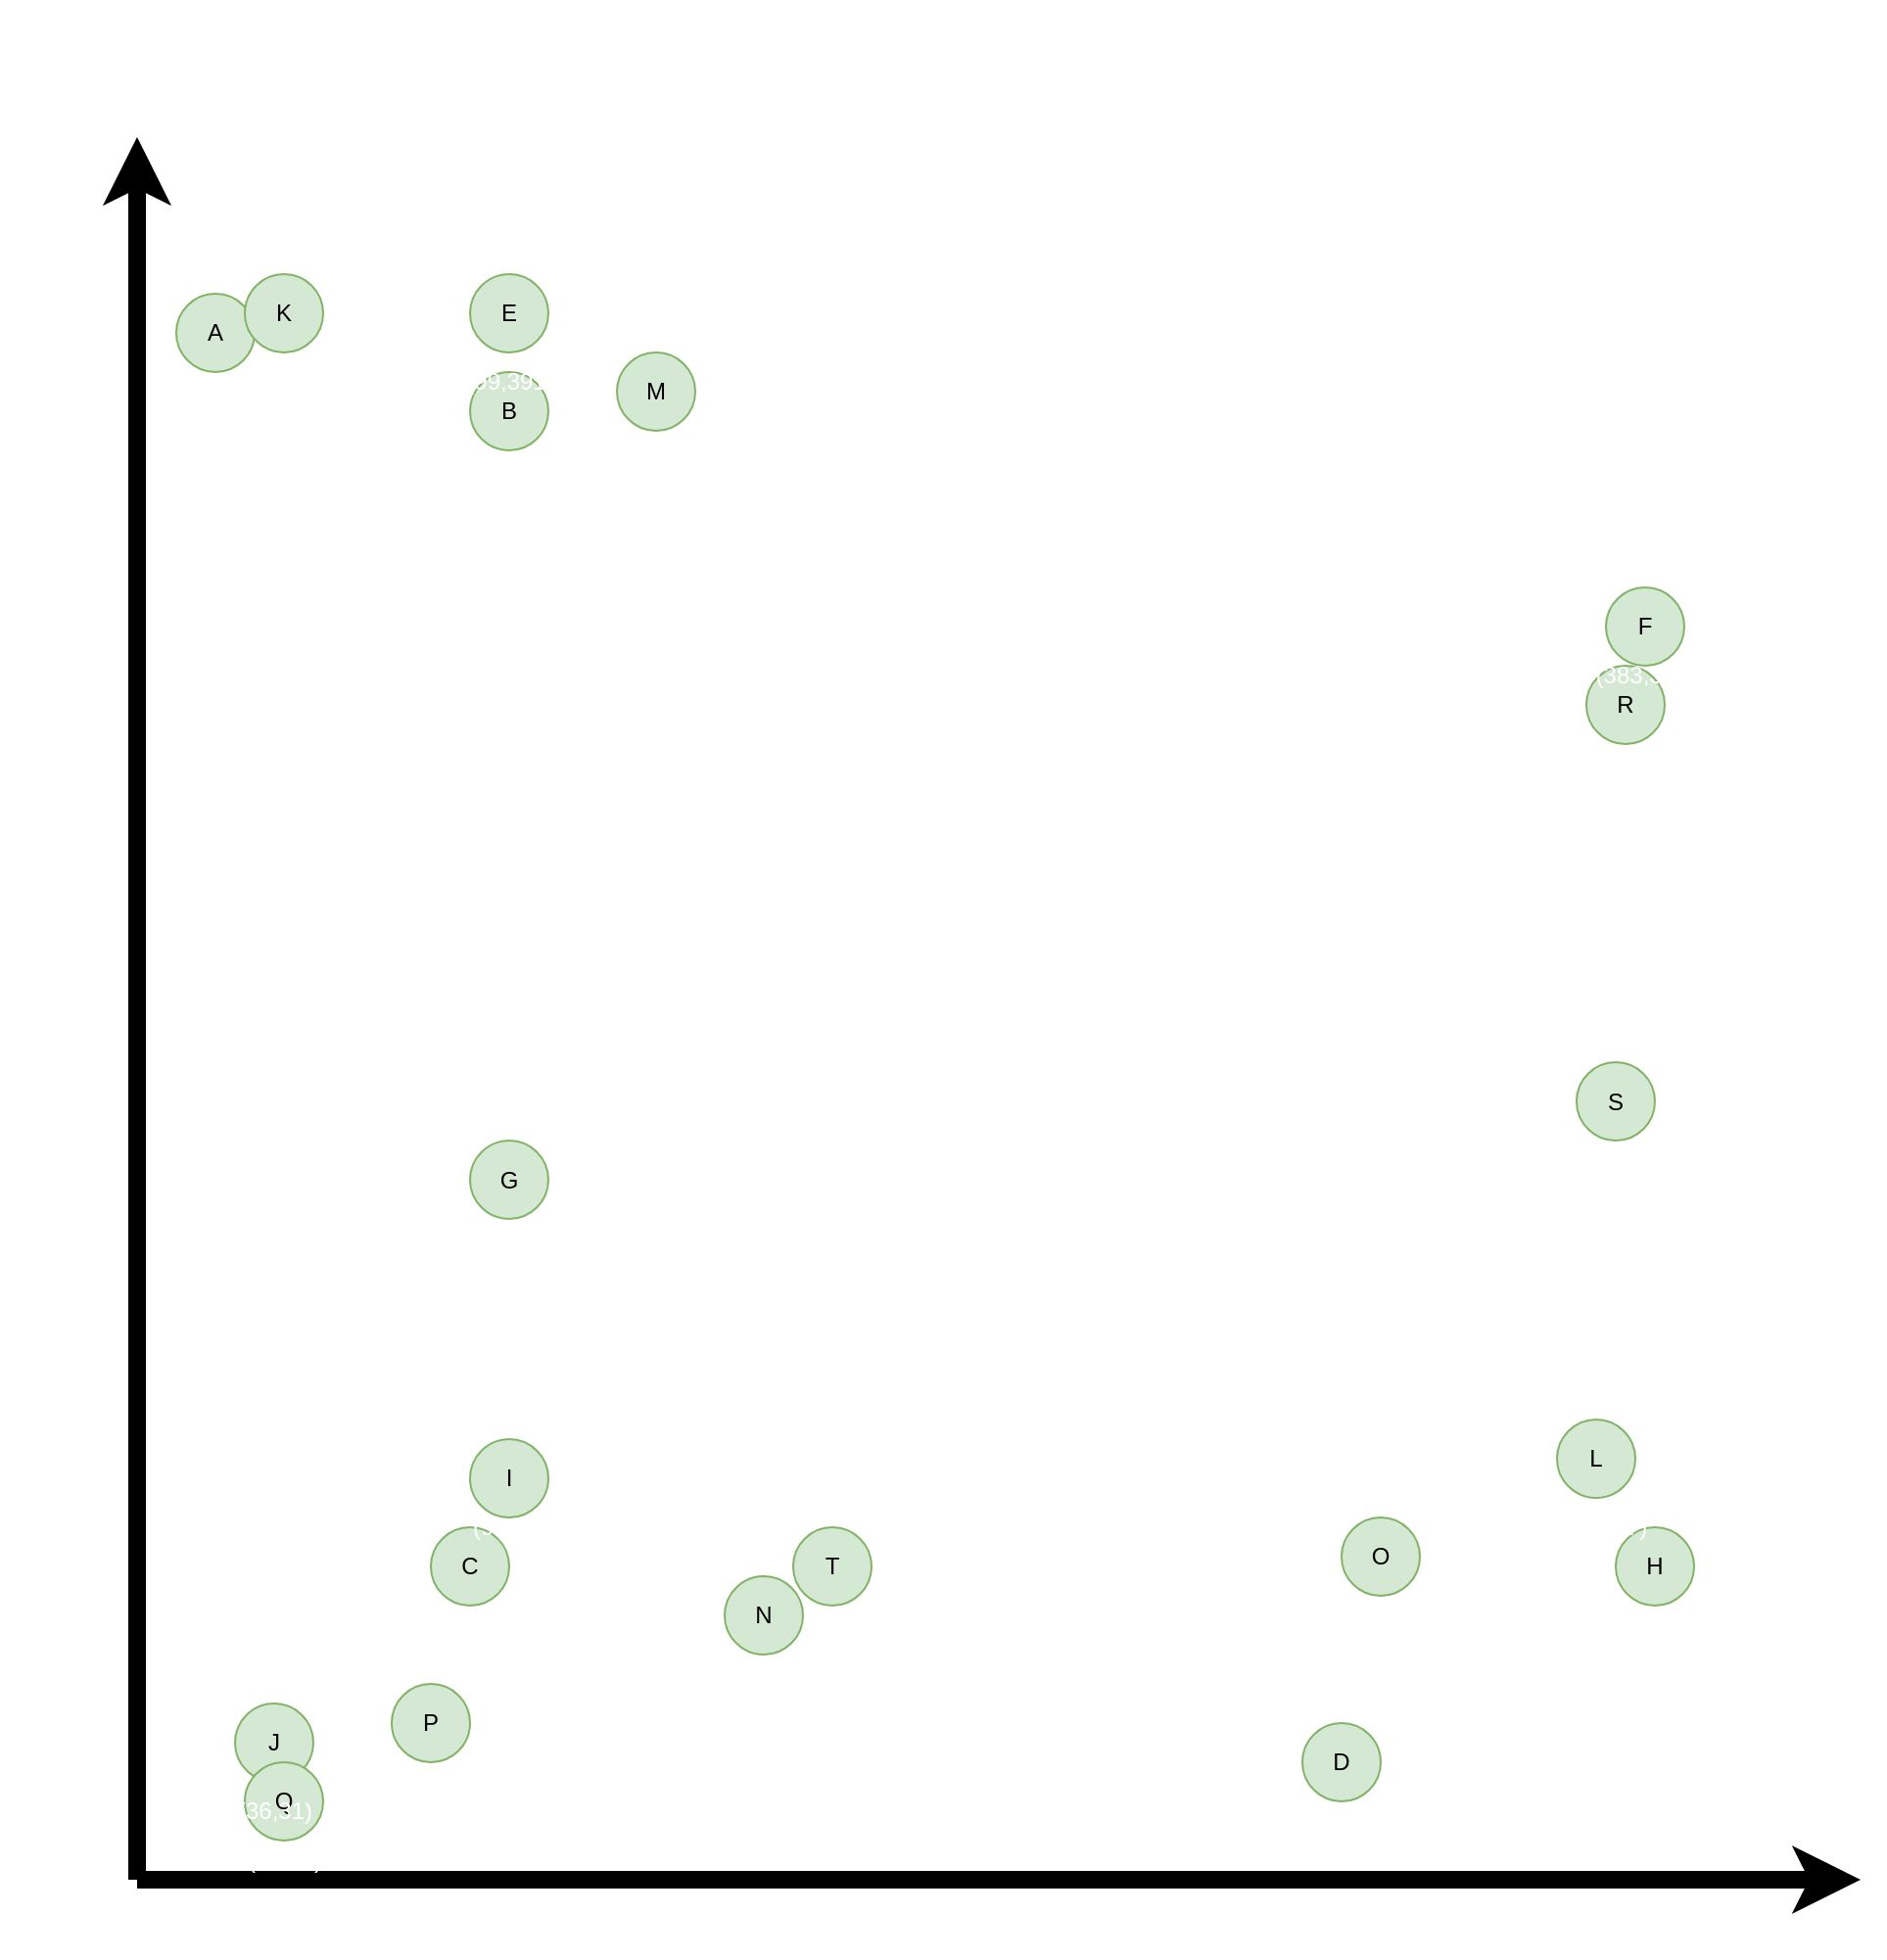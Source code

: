 <mxfile>
    <diagram id="WAZZnW0haPWKovhTZrOr" name="Page-1">
        <mxGraphModel dx="814" dy="1700" grid="1" gridSize="10" guides="1" tooltips="1" connect="1" arrows="1" fold="1" page="1" pageScale="1" pageWidth="850" pageHeight="1100" math="0" shadow="0">
            <root>
                <mxCell id="0"/>
                <mxCell id="1" parent="0"/>
                <mxCell id="2" value="&lt;font color=&quot;#000000&quot;&gt;A&lt;/font&gt;" style="ellipse;whiteSpace=wrap;html=1;aspect=fixed;fillColor=#d5e8d4;strokeColor=#82b366;" vertex="1" parent="1">
                    <mxGeometry x="100" y="-10" width="40" height="40" as="geometry"/>
                </mxCell>
                <mxCell id="3" value="&lt;font color=&quot;#000000&quot;&gt;B&lt;/font&gt;" style="ellipse;whiteSpace=wrap;html=1;aspect=fixed;fillColor=#d5e8d4;strokeColor=#82b366;" vertex="1" parent="1">
                    <mxGeometry x="250" y="30" width="40" height="40" as="geometry"/>
                </mxCell>
                <mxCell id="4" value="&lt;font color=&quot;#000000&quot;&gt;C&lt;/font&gt;" style="ellipse;whiteSpace=wrap;html=1;aspect=fixed;fillColor=#d5e8d4;strokeColor=#82b366;" vertex="1" parent="1">
                    <mxGeometry x="230" y="620" width="40" height="40" as="geometry"/>
                </mxCell>
                <mxCell id="5" value="&lt;font color=&quot;#000000&quot;&gt;D&lt;/font&gt;" style="ellipse;whiteSpace=wrap;html=1;aspect=fixed;fillColor=#d5e8d4;strokeColor=#82b366;" vertex="1" parent="1">
                    <mxGeometry x="675" y="720" width="40" height="40" as="geometry"/>
                </mxCell>
                <mxCell id="6" value="&lt;font color=&quot;#000000&quot;&gt;E&lt;/font&gt;" style="ellipse;whiteSpace=wrap;html=1;aspect=fixed;fillColor=#d5e8d4;strokeColor=#82b366;" vertex="1" parent="1">
                    <mxGeometry x="250" y="-20" width="40" height="40" as="geometry"/>
                </mxCell>
                <mxCell id="7" value="&lt;font color=&quot;#000000&quot;&gt;F&lt;/font&gt;" style="ellipse;whiteSpace=wrap;html=1;aspect=fixed;fillColor=#d5e8d4;strokeColor=#82b366;" vertex="1" parent="1">
                    <mxGeometry x="830" y="140" width="40" height="40" as="geometry"/>
                </mxCell>
                <mxCell id="8" value="&lt;font color=&quot;#000000&quot;&gt;G&lt;/font&gt;" style="ellipse;whiteSpace=wrap;html=1;aspect=fixed;fillColor=#d5e8d4;strokeColor=#82b366;" vertex="1" parent="1">
                    <mxGeometry x="250" y="422.5" width="40" height="40" as="geometry"/>
                </mxCell>
                <mxCell id="9" value="&lt;font color=&quot;#000000&quot;&gt;H&lt;/font&gt;" style="ellipse;whiteSpace=wrap;html=1;aspect=fixed;fillColor=#d5e8d4;strokeColor=#82b366;" vertex="1" parent="1">
                    <mxGeometry x="835" y="620" width="40" height="40" as="geometry"/>
                </mxCell>
                <mxCell id="10" value="&lt;font color=&quot;#000000&quot;&gt;I&lt;/font&gt;" style="ellipse;whiteSpace=wrap;html=1;aspect=fixed;fillColor=#d5e8d4;strokeColor=#82b366;" vertex="1" parent="1">
                    <mxGeometry x="250" y="575" width="40" height="40" as="geometry"/>
                </mxCell>
                <mxCell id="11" value="&lt;font color=&quot;#000000&quot;&gt;J&lt;/font&gt;" style="ellipse;whiteSpace=wrap;html=1;aspect=fixed;fillColor=#d5e8d4;strokeColor=#82b366;" vertex="1" parent="1">
                    <mxGeometry x="130" y="710" width="40" height="40" as="geometry"/>
                </mxCell>
                <mxCell id="12" value="&lt;font color=&quot;#000000&quot;&gt;K&lt;/font&gt;" style="ellipse;whiteSpace=wrap;html=1;aspect=fixed;fillColor=#d5e8d4;strokeColor=#82b366;" vertex="1" parent="1">
                    <mxGeometry x="135" y="-20" width="40" height="40" as="geometry"/>
                </mxCell>
                <mxCell id="13" value="&lt;font color=&quot;#000000&quot;&gt;L&lt;/font&gt;" style="ellipse;whiteSpace=wrap;html=1;aspect=fixed;fillColor=#d5e8d4;strokeColor=#82b366;" vertex="1" parent="1">
                    <mxGeometry x="805" y="565" width="40" height="40" as="geometry"/>
                </mxCell>
                <mxCell id="14" value="&lt;font color=&quot;#000000&quot;&gt;M&lt;/font&gt;" style="ellipse;whiteSpace=wrap;html=1;aspect=fixed;fillColor=#d5e8d4;strokeColor=#82b366;" vertex="1" parent="1">
                    <mxGeometry x="325" y="20" width="40" height="40" as="geometry"/>
                </mxCell>
                <mxCell id="15" value="&lt;font color=&quot;#000000&quot;&gt;N&lt;/font&gt;" style="ellipse;whiteSpace=wrap;html=1;aspect=fixed;fillColor=#d5e8d4;strokeColor=#82b366;" vertex="1" parent="1">
                    <mxGeometry x="380" y="645" width="40" height="40" as="geometry"/>
                </mxCell>
                <mxCell id="16" value="&lt;font color=&quot;#000000&quot;&gt;O&lt;/font&gt;" style="ellipse;whiteSpace=wrap;html=1;aspect=fixed;fillColor=#d5e8d4;strokeColor=#82b366;" vertex="1" parent="1">
                    <mxGeometry x="695" y="615" width="40" height="40" as="geometry"/>
                </mxCell>
                <mxCell id="17" value="&lt;font color=&quot;#000000&quot;&gt;P&lt;/font&gt;" style="ellipse;whiteSpace=wrap;html=1;aspect=fixed;fillColor=#d5e8d4;strokeColor=#82b366;" vertex="1" parent="1">
                    <mxGeometry x="210" y="700" width="40" height="40" as="geometry"/>
                </mxCell>
                <mxCell id="18" value="&lt;font color=&quot;#000000&quot;&gt;Q&lt;/font&gt;" style="ellipse;whiteSpace=wrap;html=1;aspect=fixed;fillColor=#d5e8d4;strokeColor=#82b366;" vertex="1" parent="1">
                    <mxGeometry x="135" y="740" width="40" height="40" as="geometry"/>
                </mxCell>
                <mxCell id="19" value="&lt;font color=&quot;#000000&quot;&gt;R&lt;/font&gt;" style="ellipse;whiteSpace=wrap;html=1;aspect=fixed;fillColor=#d5e8d4;strokeColor=#82b366;" vertex="1" parent="1">
                    <mxGeometry x="820" y="180" width="40" height="40" as="geometry"/>
                </mxCell>
                <mxCell id="20" value="&lt;font color=&quot;#000000&quot;&gt;S&lt;/font&gt;" style="ellipse;whiteSpace=wrap;html=1;aspect=fixed;fillColor=#d5e8d4;strokeColor=#82b366;" vertex="1" parent="1">
                    <mxGeometry x="815" y="382.5" width="40" height="40" as="geometry"/>
                </mxCell>
                <mxCell id="21" value="&lt;font color=&quot;#000000&quot;&gt;T&lt;/font&gt;" style="ellipse;whiteSpace=wrap;html=1;aspect=fixed;fillColor=#d5e8d4;strokeColor=#82b366;" vertex="1" parent="1">
                    <mxGeometry x="415" y="620" width="40" height="40" as="geometry"/>
                </mxCell>
                <mxCell id="22" value="" style="endArrow=classic;html=1;fontColor=#000000;strokeWidth=9;" edge="1" parent="1">
                    <mxGeometry width="50" height="50" relative="1" as="geometry">
                        <mxPoint x="80" y="800.0" as="sourcePoint"/>
                        <mxPoint x="80" y="-90" as="targetPoint"/>
                        <Array as="points"/>
                    </mxGeometry>
                </mxCell>
                <mxCell id="23" value="" style="endArrow=classic;html=1;fontColor=#000000;strokeWidth=9;" edge="1" parent="1">
                    <mxGeometry width="50" height="50" relative="1" as="geometry">
                        <mxPoint x="80" y="800.0" as="sourcePoint"/>
                        <mxPoint x="960" y="800.0" as="targetPoint"/>
                        <Array as="points"/>
                    </mxGeometry>
                </mxCell>
                <mxCell id="24" value="&lt;font color=&quot;#ffffff&quot;&gt;(19, 386)&lt;/font&gt;" style="text;html=1;strokeColor=none;fillColor=none;align=center;verticalAlign=middle;whiteSpace=wrap;rounded=0;fontColor=#000000;" vertex="1" parent="1">
                    <mxGeometry x="80" y="20" width="80" height="30" as="geometry"/>
                </mxCell>
                <mxCell id="25" value="&lt;font color=&quot;#ffffff&quot;&gt;(88,361)&lt;/font&gt;" style="text;html=1;strokeColor=none;fillColor=none;align=center;verticalAlign=middle;whiteSpace=wrap;rounded=0;fontColor=#000000;" vertex="1" parent="1">
                    <mxGeometry x="230" y="70" width="80" height="30" as="geometry"/>
                </mxCell>
                <mxCell id="26" value="0" style="text;html=1;strokeColor=none;fillColor=none;align=center;verticalAlign=middle;whiteSpace=wrap;rounded=0;fontColor=#FFFFFF;" vertex="1" parent="1">
                    <mxGeometry x="40" y="800" width="60" height="30" as="geometry"/>
                </mxCell>
                <mxCell id="27" value="20" style="text;html=1;strokeColor=none;fillColor=none;align=center;verticalAlign=middle;whiteSpace=wrap;rounded=0;fontColor=#FFFFFF;" vertex="1" parent="1">
                    <mxGeometry x="90" y="810" width="60" height="30" as="geometry"/>
                </mxCell>
                <mxCell id="28" value="40" style="text;html=1;strokeColor=none;fillColor=none;align=center;verticalAlign=middle;whiteSpace=wrap;rounded=0;fontColor=#FFFFFF;" vertex="1" parent="1">
                    <mxGeometry x="130" y="810" width="60" height="30" as="geometry"/>
                </mxCell>
                <mxCell id="29" value="60" style="text;html=1;strokeColor=none;fillColor=none;align=center;verticalAlign=middle;whiteSpace=wrap;rounded=0;fontColor=#FFFFFF;" vertex="1" parent="1">
                    <mxGeometry x="170" y="810" width="60" height="30" as="geometry"/>
                </mxCell>
                <mxCell id="30" value="80" style="text;html=1;strokeColor=none;fillColor=none;align=center;verticalAlign=middle;whiteSpace=wrap;rounded=0;fontColor=#FFFFFF;" vertex="1" parent="1">
                    <mxGeometry x="210" y="810" width="60" height="30" as="geometry"/>
                </mxCell>
                <mxCell id="31" value="100" style="text;html=1;strokeColor=none;fillColor=none;align=center;verticalAlign=middle;whiteSpace=wrap;rounded=0;fontColor=#FFFFFF;" vertex="1" parent="1">
                    <mxGeometry x="250" y="810" width="60" height="30" as="geometry"/>
                </mxCell>
                <mxCell id="32" value="120" style="text;html=1;strokeColor=none;fillColor=none;align=center;verticalAlign=middle;whiteSpace=wrap;rounded=0;fontColor=#FFFFFF;" vertex="1" parent="1">
                    <mxGeometry x="290" y="810" width="60" height="30" as="geometry"/>
                </mxCell>
                <mxCell id="33" value="140" style="text;html=1;strokeColor=none;fillColor=none;align=center;verticalAlign=middle;whiteSpace=wrap;rounded=0;fontColor=#FFFFFF;" vertex="1" parent="1">
                    <mxGeometry x="330" y="810" width="60" height="30" as="geometry"/>
                </mxCell>
                <mxCell id="34" value="160" style="text;html=1;strokeColor=none;fillColor=none;align=center;verticalAlign=middle;whiteSpace=wrap;rounded=0;fontColor=#FFFFFF;" vertex="1" parent="1">
                    <mxGeometry x="370" y="810" width="60" height="30" as="geometry"/>
                </mxCell>
                <mxCell id="35" value="180" style="text;html=1;strokeColor=none;fillColor=none;align=center;verticalAlign=middle;whiteSpace=wrap;rounded=0;fontColor=#FFFFFF;" vertex="1" parent="1">
                    <mxGeometry x="410" y="810" width="60" height="30" as="geometry"/>
                </mxCell>
                <mxCell id="36" value="200" style="text;html=1;strokeColor=none;fillColor=none;align=center;verticalAlign=middle;whiteSpace=wrap;rounded=0;fontColor=#FFFFFF;" vertex="1" parent="1">
                    <mxGeometry x="450" y="810" width="60" height="30" as="geometry"/>
                </mxCell>
                <mxCell id="37" value="220" style="text;html=1;strokeColor=none;fillColor=none;align=center;verticalAlign=middle;whiteSpace=wrap;rounded=0;fontColor=#FFFFFF;" vertex="1" parent="1">
                    <mxGeometry x="490" y="810" width="60" height="30" as="geometry"/>
                </mxCell>
                <mxCell id="38" value="240" style="text;html=1;strokeColor=none;fillColor=none;align=center;verticalAlign=middle;whiteSpace=wrap;rounded=0;fontColor=#FFFFFF;" vertex="1" parent="1">
                    <mxGeometry x="530" y="810" width="60" height="30" as="geometry"/>
                </mxCell>
                <mxCell id="39" value="260" style="text;html=1;strokeColor=none;fillColor=none;align=center;verticalAlign=middle;whiteSpace=wrap;rounded=0;fontColor=#FFFFFF;" vertex="1" parent="1">
                    <mxGeometry x="570" y="810" width="60" height="30" as="geometry"/>
                </mxCell>
                <mxCell id="40" value="280" style="text;html=1;strokeColor=none;fillColor=none;align=center;verticalAlign=middle;whiteSpace=wrap;rounded=0;fontColor=#FFFFFF;" vertex="1" parent="1">
                    <mxGeometry x="610" y="810" width="60" height="30" as="geometry"/>
                </mxCell>
                <mxCell id="41" value="300" style="text;html=1;strokeColor=none;fillColor=none;align=center;verticalAlign=middle;whiteSpace=wrap;rounded=0;fontColor=#FFFFFF;" vertex="1" parent="1">
                    <mxGeometry x="650" y="810" width="60" height="30" as="geometry"/>
                </mxCell>
                <mxCell id="42" value="320" style="text;html=1;strokeColor=none;fillColor=none;align=center;verticalAlign=middle;whiteSpace=wrap;rounded=0;fontColor=#FFFFFF;" vertex="1" parent="1">
                    <mxGeometry x="690" y="810" width="60" height="30" as="geometry"/>
                </mxCell>
                <mxCell id="43" value="40" style="text;html=1;strokeColor=none;fillColor=none;align=center;verticalAlign=middle;whiteSpace=wrap;rounded=0;fontColor=#FFFFFF;" vertex="1" parent="1">
                    <mxGeometry x="10" y="700" width="60" height="30" as="geometry"/>
                </mxCell>
                <mxCell id="44" value="60" style="text;html=1;strokeColor=none;fillColor=none;align=center;verticalAlign=middle;whiteSpace=wrap;rounded=0;fontColor=#FFFFFF;" vertex="1" parent="1">
                    <mxGeometry x="10" y="660" width="60" height="30" as="geometry"/>
                </mxCell>
                <mxCell id="45" value="80" style="text;html=1;strokeColor=none;fillColor=none;align=center;verticalAlign=middle;whiteSpace=wrap;rounded=0;fontColor=#FFFFFF;" vertex="1" parent="1">
                    <mxGeometry x="10" y="620" width="60" height="30" as="geometry"/>
                </mxCell>
                <mxCell id="46" value="100" style="text;html=1;strokeColor=none;fillColor=none;align=center;verticalAlign=middle;whiteSpace=wrap;rounded=0;fontColor=#FFFFFF;" vertex="1" parent="1">
                    <mxGeometry x="10" y="580" width="60" height="30" as="geometry"/>
                </mxCell>
                <mxCell id="47" value="120" style="text;html=1;strokeColor=none;fillColor=none;align=center;verticalAlign=middle;whiteSpace=wrap;rounded=0;fontColor=#FFFFFF;" vertex="1" parent="1">
                    <mxGeometry x="10" y="535" width="60" height="30" as="geometry"/>
                </mxCell>
                <mxCell id="48" value="140" style="text;html=1;strokeColor=none;fillColor=none;align=center;verticalAlign=middle;whiteSpace=wrap;rounded=0;fontColor=#FFFFFF;" vertex="1" parent="1">
                    <mxGeometry x="10" y="500" width="60" height="30" as="geometry"/>
                </mxCell>
                <mxCell id="49" value="160" style="text;html=1;strokeColor=none;fillColor=none;align=center;verticalAlign=middle;whiteSpace=wrap;rounded=0;fontColor=#FFFFFF;" vertex="1" parent="1">
                    <mxGeometry x="10" y="460" width="60" height="30" as="geometry"/>
                </mxCell>
                <mxCell id="50" value="180" style="text;html=1;strokeColor=none;fillColor=none;align=center;verticalAlign=middle;whiteSpace=wrap;rounded=0;fontColor=#FFFFFF;" vertex="1" parent="1">
                    <mxGeometry x="10" y="420" width="60" height="30" as="geometry"/>
                </mxCell>
                <mxCell id="51" value="200" style="text;html=1;strokeColor=none;fillColor=none;align=center;verticalAlign=middle;whiteSpace=wrap;rounded=0;fontColor=#FFFFFF;" vertex="1" parent="1">
                    <mxGeometry x="10" y="380" width="60" height="30" as="geometry"/>
                </mxCell>
                <mxCell id="52" value="220" style="text;html=1;strokeColor=none;fillColor=none;align=center;verticalAlign=middle;whiteSpace=wrap;rounded=0;fontColor=#FFFFFF;" vertex="1" parent="1">
                    <mxGeometry x="10" y="340" width="60" height="30" as="geometry"/>
                </mxCell>
                <mxCell id="53" value="240" style="text;html=1;strokeColor=none;fillColor=none;align=center;verticalAlign=middle;whiteSpace=wrap;rounded=0;fontColor=#FFFFFF;" vertex="1" parent="1">
                    <mxGeometry x="10" y="300" width="60" height="30" as="geometry"/>
                </mxCell>
                <mxCell id="54" value="260" style="text;html=1;strokeColor=none;fillColor=none;align=center;verticalAlign=middle;whiteSpace=wrap;rounded=0;fontColor=#FFFFFF;" vertex="1" parent="1">
                    <mxGeometry x="10" y="260" width="60" height="30" as="geometry"/>
                </mxCell>
                <mxCell id="55" value="280" style="text;html=1;strokeColor=none;fillColor=none;align=center;verticalAlign=middle;whiteSpace=wrap;rounded=0;fontColor=#FFFFFF;" vertex="1" parent="1">
                    <mxGeometry x="10" y="220" width="60" height="30" as="geometry"/>
                </mxCell>
                <mxCell id="56" value="300" style="text;html=1;strokeColor=none;fillColor=none;align=center;verticalAlign=middle;whiteSpace=wrap;rounded=0;fontColor=#FFFFFF;" vertex="1" parent="1">
                    <mxGeometry x="10" y="180" width="60" height="30" as="geometry"/>
                </mxCell>
                <mxCell id="57" value="320" style="text;html=1;strokeColor=none;fillColor=none;align=center;verticalAlign=middle;whiteSpace=wrap;rounded=0;fontColor=#FFFFFF;" vertex="1" parent="1">
                    <mxGeometry x="10" y="140" width="60" height="30" as="geometry"/>
                </mxCell>
                <mxCell id="58" value="20" style="text;html=1;strokeColor=none;fillColor=none;align=center;verticalAlign=middle;whiteSpace=wrap;rounded=0;fontColor=#FFFFFF;" vertex="1" parent="1">
                    <mxGeometry x="10" y="740" width="60" height="30" as="geometry"/>
                </mxCell>
                <mxCell id="59" value="340" style="text;html=1;strokeColor=none;fillColor=none;align=center;verticalAlign=middle;whiteSpace=wrap;rounded=0;fontColor=#FFFFFF;" vertex="1" parent="1">
                    <mxGeometry x="730" y="810" width="60" height="30" as="geometry"/>
                </mxCell>
                <mxCell id="60" value="360" style="text;html=1;strokeColor=none;fillColor=none;align=center;verticalAlign=middle;whiteSpace=wrap;rounded=0;fontColor=#FFFFFF;" vertex="1" parent="1">
                    <mxGeometry x="770" y="810" width="60" height="30" as="geometry"/>
                </mxCell>
                <mxCell id="61" value="400" style="text;html=1;strokeColor=none;fillColor=none;align=center;verticalAlign=middle;whiteSpace=wrap;rounded=0;fontColor=#FFFFFF;" vertex="1" parent="1">
                    <mxGeometry x="850" y="810" width="60" height="30" as="geometry"/>
                </mxCell>
                <mxCell id="62" value="380" style="text;html=1;strokeColor=none;fillColor=none;align=center;verticalAlign=middle;whiteSpace=wrap;rounded=0;fontColor=#FFFFFF;" vertex="1" parent="1">
                    <mxGeometry x="810" y="810" width="60" height="30" as="geometry"/>
                </mxCell>
                <mxCell id="63" value="340" style="text;html=1;strokeColor=none;fillColor=none;align=center;verticalAlign=middle;whiteSpace=wrap;rounded=0;fontColor=#FFFFFF;" vertex="1" parent="1">
                    <mxGeometry x="10" y="100" width="60" height="30" as="geometry"/>
                </mxCell>
                <mxCell id="64" value="360" style="text;html=1;strokeColor=none;fillColor=none;align=center;verticalAlign=middle;whiteSpace=wrap;rounded=0;fontColor=#FFFFFF;" vertex="1" parent="1">
                    <mxGeometry x="10" y="60" width="60" height="30" as="geometry"/>
                </mxCell>
                <mxCell id="65" value="380" style="text;html=1;strokeColor=none;fillColor=none;align=center;verticalAlign=middle;whiteSpace=wrap;rounded=0;fontColor=#FFFFFF;" vertex="1" parent="1">
                    <mxGeometry x="10" y="20" width="60" height="30" as="geometry"/>
                </mxCell>
                <mxCell id="66" value="400" style="text;html=1;strokeColor=none;fillColor=none;align=center;verticalAlign=middle;whiteSpace=wrap;rounded=0;fontColor=#FFFFFF;" vertex="1" parent="1">
                    <mxGeometry x="10" y="-20" width="60" height="30" as="geometry"/>
                </mxCell>
                <mxCell id="67" value="(81,79)" style="text;html=1;align=center;verticalAlign=middle;resizable=0;points=[];autosize=1;strokeColor=none;fillColor=none;fontColor=#FFFFFF;" vertex="1" parent="1">
                    <mxGeometry x="220" y="660" width="60" height="30" as="geometry"/>
                </mxCell>
                <mxCell id="68" value="(307,38)" style="text;html=1;align=center;verticalAlign=middle;resizable=0;points=[];autosize=1;strokeColor=none;fillColor=none;fontColor=#FFFFFF;" vertex="1" parent="1">
                    <mxGeometry x="660" y="760" width="70" height="30" as="geometry"/>
                </mxCell>
                <mxCell id="69" value="(99,391)" style="text;html=1;align=center;verticalAlign=middle;resizable=0;points=[];autosize=1;strokeColor=none;fillColor=none;fontColor=#FFFFFF;" vertex="1" parent="1">
                    <mxGeometry x="235" y="20" width="70" height="30" as="geometry"/>
                </mxCell>
                <mxCell id="70" value="(383,317)" style="text;html=1;align=center;verticalAlign=middle;resizable=0;points=[];autosize=1;strokeColor=none;fillColor=none;fontColor=#FFFFFF;" vertex="1" parent="1">
                    <mxGeometry x="815" y="170" width="70" height="30" as="geometry"/>
                </mxCell>
                <mxCell id="71" value="(86,179)" style="text;html=1;align=center;verticalAlign=middle;resizable=0;points=[];autosize=1;strokeColor=none;fillColor=none;fontColor=#FFFFFF;" vertex="1" parent="1">
                    <mxGeometry x="235" y="467.5" width="70" height="30" as="geometry"/>
                </mxCell>
                <mxCell id="72" value="(383,79)" style="text;html=1;align=center;verticalAlign=middle;resizable=0;points=[];autosize=1;strokeColor=none;fillColor=none;fontColor=#FFFFFF;" vertex="1" parent="1">
                    <mxGeometry x="820" y="660" width="70" height="30" as="geometry"/>
                </mxCell>
                <mxCell id="73" value="(91,99)" style="text;html=1;align=center;verticalAlign=middle;resizable=0;points=[];autosize=1;strokeColor=none;fillColor=none;fontColor=#FFFFFF;" vertex="1" parent="1">
                    <mxGeometry x="240" y="605" width="60" height="30" as="geometry"/>
                </mxCell>
                <mxCell id="74" value="(36,31)" style="text;html=1;align=center;verticalAlign=middle;resizable=0;points=[];autosize=1;strokeColor=none;fillColor=none;fontColor=#FFFFFF;" vertex="1" parent="1">
                    <mxGeometry x="120" y="750" width="60" height="30" as="geometry"/>
                </mxCell>
                <mxCell id="75" value="(38,397)" style="text;html=1;align=center;verticalAlign=middle;resizable=0;points=[];autosize=1;strokeColor=none;fillColor=none;fontColor=#FFFFFF;" vertex="1" parent="1">
                    <mxGeometry x="120" y="20" width="70" height="30" as="geometry"/>
                </mxCell>
                <mxCell id="76" value="(371,107)" style="text;html=1;align=center;verticalAlign=middle;resizable=0;points=[];autosize=1;strokeColor=none;fillColor=none;fontColor=#FFFFFF;" vertex="1" parent="1">
                    <mxGeometry x="790" y="605" width="70" height="30" as="geometry"/>
                </mxCell>
                <mxCell id="77" value="(133,369)" style="text;html=1;align=center;verticalAlign=middle;resizable=0;points=[];autosize=1;strokeColor=none;fillColor=none;fontColor=#FFFFFF;" vertex="1" parent="1">
                    <mxGeometry x="310" y="60" width="70" height="30" as="geometry"/>
                </mxCell>
                <mxCell id="78" value="(161,67)" style="text;html=1;align=center;verticalAlign=middle;resizable=0;points=[];autosize=1;strokeColor=none;fillColor=none;fontColor=#FFFFFF;" vertex="1" parent="1">
                    <mxGeometry x="365" y="680" width="70" height="30" as="geometry"/>
                </mxCell>
                <mxCell id="79" value="(318,80)" style="text;html=1;align=center;verticalAlign=middle;resizable=0;points=[];autosize=1;strokeColor=none;fillColor=none;fontColor=#FFFFFF;" vertex="1" parent="1">
                    <mxGeometry x="680" y="650" width="70" height="30" as="geometry"/>
                </mxCell>
                <mxCell id="80" value="(&lt;span style=&quot;background-color: initial;&quot;&gt;73,39&lt;/span&gt;)" style="text;html=1;align=center;verticalAlign=middle;resizable=0;points=[];autosize=1;strokeColor=none;fillColor=none;fontColor=#FFFFFF;" vertex="1" parent="1">
                    <mxGeometry x="200" y="735" width="60" height="30" as="geometry"/>
                </mxCell>
                <mxCell id="81" value="(&lt;span style=&quot;background-color: initial;&quot;&gt;38,18&lt;/span&gt;)" style="text;html=1;align=center;verticalAlign=middle;resizable=0;points=[];autosize=1;strokeColor=none;fillColor=none;fontColor=#FFFFFF;" vertex="1" parent="1">
                    <mxGeometry x="125" y="775" width="60" height="30" as="geometry"/>
                </mxCell>
                <mxCell id="82" value="(&lt;span style=&quot;background-color: initial;&quot;&gt;377,300&lt;/span&gt;)" style="text;html=1;align=center;verticalAlign=middle;resizable=0;points=[];autosize=1;strokeColor=none;fillColor=none;fontColor=#FFFFFF;" vertex="1" parent="1">
                    <mxGeometry x="805" y="220" width="70" height="30" as="geometry"/>
                </mxCell>
                <mxCell id="83" value="(&lt;span style=&quot;background-color: initial;&quot;&gt;376,189&lt;/span&gt;)" style="text;html=1;align=center;verticalAlign=middle;resizable=0;points=[];autosize=1;strokeColor=none;fillColor=none;fontColor=#FFFFFF;" vertex="1" parent="1">
                    <mxGeometry x="800" y="420" width="70" height="30" as="geometry"/>
                </mxCell>
                <mxCell id="84" value="(176,77)" style="text;html=1;align=center;verticalAlign=middle;resizable=0;points=[];autosize=1;strokeColor=none;fillColor=none;fontColor=#FFFFFF;" vertex="1" parent="1">
                    <mxGeometry x="405" y="660" width="70" height="30" as="geometry"/>
                </mxCell>
                <mxCell id="85" value="&lt;h1&gt;OPerating on the ange of 0-600&lt;/h1&gt;" style="text;html=1;strokeColor=none;fillColor=none;spacing=5;spacingTop=-20;whiteSpace=wrap;overflow=hidden;rounded=0;fontColor=#FFFFFF;strokeWidth=1;" vertex="1" parent="1">
                    <mxGeometry x="260" y="-150" width="380" height="60" as="geometry"/>
                </mxCell>
            </root>
        </mxGraphModel>
    </diagram>
</mxfile>